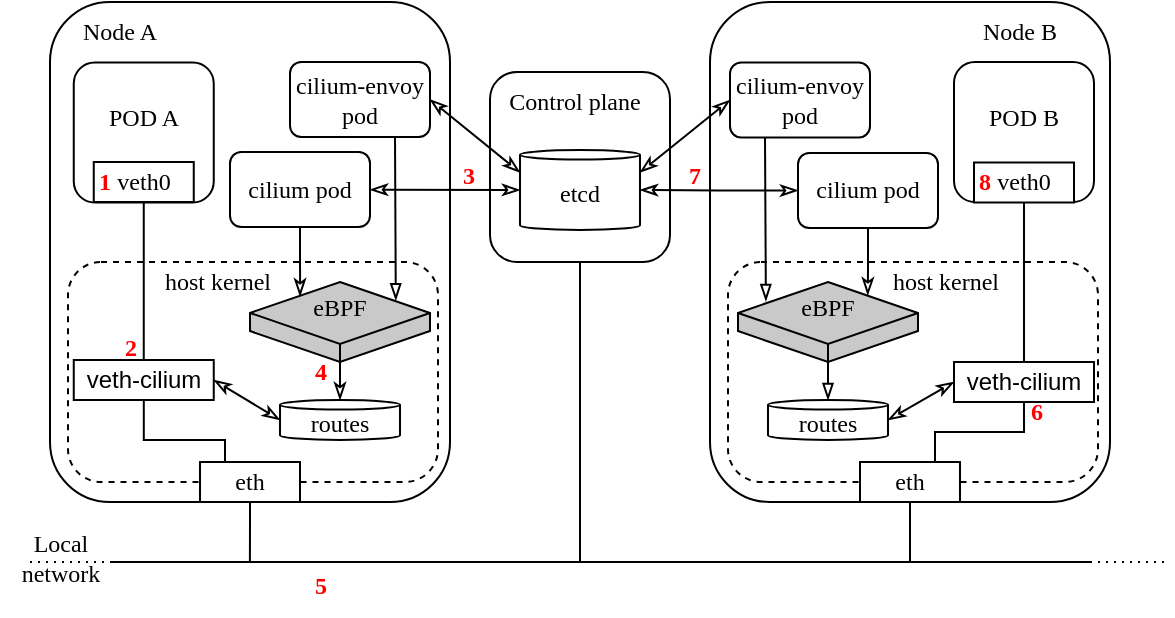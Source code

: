 <mxfile version="24.7.5">
  <diagram name="Page-1" id="G9_fZqqb6Zyh2_aJ_G_H">
    <mxGraphModel dx="773" dy="1563" grid="1" gridSize="10" guides="1" tooltips="1" connect="1" arrows="1" fold="1" page="1" pageScale="1" pageWidth="850" pageHeight="1100" math="0" shadow="0">
      <root>
        <mxCell id="0" />
        <mxCell id="1" parent="0" />
        <mxCell id="27a8s7GIZXVaInFOkT8d-3" value="" style="rounded=1;whiteSpace=wrap;html=1;fillColor=none;" parent="1" vertex="1">
          <mxGeometry x="80" y="-1000" width="200" height="250" as="geometry" />
        </mxCell>
        <mxCell id="q8sTvFvVdhR20sLDsuN4-10" value="" style="rounded=1;whiteSpace=wrap;html=1;fillColor=none;dashed=1;" vertex="1" parent="1">
          <mxGeometry x="89" y="-870" width="185" height="110" as="geometry" />
        </mxCell>
        <mxCell id="q8sTvFvVdhR20sLDsuN4-13" style="edgeStyle=orthogonalEdgeStyle;rounded=0;orthogonalLoop=1;jettySize=auto;html=1;exitX=0.5;exitY=1;exitDx=0;exitDy=0;entryX=0.5;entryY=0;entryDx=0;entryDy=0;endArrow=none;endFill=0;" edge="1" parent="1" source="27a8s7GIZXVaInFOkT8d-1" target="q8sTvFvVdhR20sLDsuN4-7">
          <mxGeometry relative="1" as="geometry" />
        </mxCell>
        <mxCell id="27a8s7GIZXVaInFOkT8d-1" value="&lt;font face=&quot;newcomputermodern&quot;&gt;POD A&lt;br&gt;&lt;br&gt;&lt;/font&gt;" style="rounded=1;whiteSpace=wrap;html=1;fillColor=none;" parent="1" vertex="1">
          <mxGeometry x="91.88" y="-969.75" width="70" height="70" as="geometry" />
        </mxCell>
        <mxCell id="pUGdfvrfFvc4LRBG9S2P-18" style="edgeStyle=orthogonalEdgeStyle;rounded=0;orthogonalLoop=1;jettySize=auto;html=1;exitX=0.5;exitY=1;exitDx=0;exitDy=0;endArrow=none;endFill=0;strokeColor=#000000;strokeWidth=1;" parent="1" source="27a8s7GIZXVaInFOkT8d-3" edge="1">
          <mxGeometry relative="1" as="geometry">
            <mxPoint x="179.952" y="-720" as="targetPoint" />
            <Array as="points">
              <mxPoint x="180" y="-740" />
              <mxPoint x="180" y="-740" />
            </Array>
          </mxGeometry>
        </mxCell>
        <mxCell id="27a8s7GIZXVaInFOkT8d-4" value="&lt;font face=&quot;newcomputermodern&quot;&gt;Node A&lt;/font&gt;" style="text;html=1;align=center;verticalAlign=middle;whiteSpace=wrap;rounded=0;" parent="1" vertex="1">
          <mxGeometry x="85" y="-1000" width="60" height="30" as="geometry" />
        </mxCell>
        <mxCell id="27a8s7GIZXVaInFOkT8d-5" value="&lt;div&gt;veth0&lt;/div&gt;" style="rounded=0;whiteSpace=wrap;html=1;fontFamily=newcomputermodern;" parent="1" vertex="1">
          <mxGeometry x="101.88" y="-920" width="50" height="20" as="geometry" />
        </mxCell>
        <mxCell id="27a8s7GIZXVaInFOkT8d-6" value="eth" style="rounded=0;whiteSpace=wrap;html=1;fontFamily=newcomputermodern;" parent="1" vertex="1">
          <mxGeometry x="155" y="-770" width="50" height="20" as="geometry" />
        </mxCell>
        <mxCell id="27a8s7GIZXVaInFOkT8d-28" value="" style="endArrow=none;html=1;rounded=0;" parent="1" edge="1">
          <mxGeometry width="50" height="50" relative="1" as="geometry">
            <mxPoint x="110" y="-720" as="sourcePoint" />
            <mxPoint x="600" y="-720" as="targetPoint" />
          </mxGeometry>
        </mxCell>
        <mxCell id="27a8s7GIZXVaInFOkT8d-30" value="&lt;font face=&quot;newcomputermodern&quot;&gt;Local network&lt;/font&gt;" style="text;html=1;align=center;verticalAlign=middle;whiteSpace=wrap;rounded=0;" parent="1" vertex="1">
          <mxGeometry x="55" y="-737" width="61" height="30" as="geometry" />
        </mxCell>
        <mxCell id="27a8s7GIZXVaInFOkT8d-32" value="" style="endArrow=none;dashed=1;html=1;dashPattern=1 3;strokeWidth=1;rounded=0;" parent="1" edge="1">
          <mxGeometry width="50" height="50" relative="1" as="geometry">
            <mxPoint x="70" y="-720" as="sourcePoint" />
            <mxPoint x="110" y="-720" as="targetPoint" />
          </mxGeometry>
        </mxCell>
        <mxCell id="q8sTvFvVdhR20sLDsuN4-23" style="rounded=0;orthogonalLoop=1;jettySize=auto;html=1;endArrow=none;endFill=0;" edge="1" parent="1" source="27a8s7GIZXVaInFOkT8d-63">
          <mxGeometry relative="1" as="geometry">
            <mxPoint x="345" y="-720.0" as="targetPoint" />
          </mxGeometry>
        </mxCell>
        <mxCell id="27a8s7GIZXVaInFOkT8d-63" value="" style="rounded=1;whiteSpace=wrap;html=1;fillColor=none;" parent="1" vertex="1">
          <mxGeometry x="300" y="-965" width="90" height="95" as="geometry" />
        </mxCell>
        <mxCell id="27a8s7GIZXVaInFOkT8d-64" value="&lt;font face=&quot;newcomputermodern&quot;&gt;Control plane&lt;/font&gt;" style="text;html=1;align=center;verticalAlign=middle;whiteSpace=wrap;rounded=0;" parent="1" vertex="1">
          <mxGeometry x="300" y="-965" width="85" height="30" as="geometry" />
        </mxCell>
        <mxCell id="27a8s7GIZXVaInFOkT8d-104" value="&lt;font face=&quot;newcomputermodern&quot;&gt;&lt;b&gt;1&lt;/b&gt;&lt;/font&gt;" style="text;html=1;align=center;verticalAlign=middle;resizable=0;points=[];autosize=1;strokeColor=none;fillColor=none;fontColor=#FF0000;" parent="1" vertex="1">
          <mxGeometry x="91.88" y="-925" width="30" height="30" as="geometry" />
        </mxCell>
        <mxCell id="27a8s7GIZXVaInFOkT8d-106" value="&lt;font face=&quot;newcomputermodern&quot;&gt;&lt;b&gt;3&lt;/b&gt;&lt;/font&gt;" style="text;html=1;align=center;verticalAlign=middle;resizable=0;points=[];autosize=1;strokeColor=none;fillColor=none;fontColor=#FF0000;" parent="1" vertex="1">
          <mxGeometry x="274" y="-928" width="30" height="30" as="geometry" />
        </mxCell>
        <mxCell id="27a8s7GIZXVaInFOkT8d-109" value="&lt;font face=&quot;newcomputermodern&quot;&gt;&lt;b&gt;4&lt;/b&gt;&lt;/font&gt;" style="text;html=1;align=center;verticalAlign=middle;resizable=0;points=[];autosize=1;strokeColor=none;fillColor=none;fontColor=#FF0000;" parent="1" vertex="1">
          <mxGeometry x="200" y="-830" width="30" height="30" as="geometry" />
        </mxCell>
        <mxCell id="27a8s7GIZXVaInFOkT8d-110" value="&lt;font face=&quot;newcomputermodern&quot;&gt;&lt;b&gt;5&lt;/b&gt;&lt;/font&gt;" style="text;html=1;align=center;verticalAlign=middle;resizable=0;points=[];autosize=1;strokeColor=none;fillColor=none;fontColor=#FF0000;" parent="1" vertex="1">
          <mxGeometry x="200" y="-723" width="30" height="30" as="geometry" />
        </mxCell>
        <mxCell id="27a8s7GIZXVaInFOkT8d-105" value="&lt;font face=&quot;newcomputermodern&quot;&gt;&lt;b&gt;2&lt;/b&gt;&lt;/font&gt;" style="text;html=1;align=center;verticalAlign=middle;resizable=0;points=[];autosize=1;strokeColor=none;fillColor=none;fontColor=#FF0000;" parent="1" vertex="1">
          <mxGeometry x="104.88" y="-842" width="30" height="30" as="geometry" />
        </mxCell>
        <mxCell id="pUGdfvrfFvc4LRBG9S2P-45" value="&lt;font face=&quot;newcomputermodern&quot;&gt;host&amp;nbsp;&lt;/font&gt;&lt;span style=&quot;font-family: In3PIRM6Ry9xPag5o0V2; background-color: initial;&quot;&gt;kernel&lt;/span&gt;" style="text;html=1;align=center;verticalAlign=middle;whiteSpace=wrap;rounded=0;" parent="1" vertex="1">
          <mxGeometry x="129.88" y="-870" width="68.12" height="20" as="geometry" />
        </mxCell>
        <mxCell id="27a8s7GIZXVaInFOkT8d-111" value="&lt;font face=&quot;newcomputermodern&quot;&gt;&lt;b&gt;6&lt;/b&gt;&lt;/font&gt;" style="text;html=1;align=center;verticalAlign=middle;resizable=0;points=[];autosize=1;strokeColor=none;fillColor=none;fontColor=#FF0000;" parent="1" vertex="1">
          <mxGeometry x="558.12" y="-810" width="30" height="30" as="geometry" />
        </mxCell>
        <mxCell id="27a8s7GIZXVaInFOkT8d-112" value="&lt;font face=&quot;newcomputermodern&quot;&gt;&lt;b&gt;7&lt;/b&gt;&lt;/font&gt;" style="text;html=1;align=center;verticalAlign=middle;resizable=0;points=[];autosize=1;strokeColor=none;fillColor=none;fontColor=#FF0000;" parent="1" vertex="1">
          <mxGeometry x="387" y="-927.75" width="30" height="30" as="geometry" />
        </mxCell>
        <mxCell id="q8sTvFvVdhR20sLDsuN4-1" value="" style="endArrow=none;dashed=1;html=1;dashPattern=1 3;strokeWidth=1;rounded=0;" edge="1" parent="1">
          <mxGeometry width="50" height="50" relative="1" as="geometry">
            <mxPoint x="600" y="-720" as="sourcePoint" />
            <mxPoint x="640" y="-720" as="targetPoint" />
          </mxGeometry>
        </mxCell>
        <mxCell id="q8sTvFvVdhR20sLDsuN4-4" value="&lt;font face=&quot;newcomputermodern&quot;&gt;cilium pod&lt;/font&gt;" style="rounded=1;whiteSpace=wrap;html=1;fillColor=none;" vertex="1" parent="1">
          <mxGeometry x="170" y="-925" width="70" height="37.5" as="geometry" />
        </mxCell>
        <mxCell id="q8sTvFvVdhR20sLDsuN4-5" value="&lt;font face=&quot;newcomputermodern&quot;&gt;cilium-envoy pod&lt;/font&gt;" style="rounded=1;whiteSpace=wrap;html=1;fillColor=none;" vertex="1" parent="1">
          <mxGeometry x="200" y="-970" width="70" height="37.5" as="geometry" />
        </mxCell>
        <mxCell id="q8sTvFvVdhR20sLDsuN4-14" style="edgeStyle=orthogonalEdgeStyle;rounded=0;orthogonalLoop=1;jettySize=auto;html=1;entryX=0.25;entryY=0;entryDx=0;entryDy=0;endArrow=none;endFill=0;" edge="1" parent="1" source="q8sTvFvVdhR20sLDsuN4-7" target="27a8s7GIZXVaInFOkT8d-6">
          <mxGeometry relative="1" as="geometry" />
        </mxCell>
        <mxCell id="q8sTvFvVdhR20sLDsuN4-7" value="veth-cilium" style="rounded=0;whiteSpace=wrap;html=1;fillColor=none;" vertex="1" parent="1">
          <mxGeometry x="91.88" y="-821" width="70" height="20" as="geometry" />
        </mxCell>
        <mxCell id="q8sTvFvVdhR20sLDsuN4-8" value="&lt;font face=&quot;newcomputermodern&quot;&gt;eBPF&lt;br&gt;&lt;br&gt;&lt;/font&gt;" style="html=1;whiteSpace=wrap;shape=isoCube2;backgroundOutline=1;isoAngle=10.833;fillColor=#C9C9C9;" vertex="1" parent="1">
          <mxGeometry x="180" y="-860" width="90" height="40" as="geometry" />
        </mxCell>
        <mxCell id="q8sTvFvVdhR20sLDsuN4-53" style="rounded=0;orthogonalLoop=1;jettySize=auto;html=1;exitX=1;exitY=0;exitDx=0;exitDy=11.194;exitPerimeter=0;entryX=0;entryY=0.5;entryDx=0;entryDy=0;startArrow=classicThin;startFill=0;endArrow=classicThin;endFill=0;" edge="1" parent="1" source="q8sTvFvVdhR20sLDsuN4-9" target="q8sTvFvVdhR20sLDsuN4-36">
          <mxGeometry relative="1" as="geometry" />
        </mxCell>
        <mxCell id="q8sTvFvVdhR20sLDsuN4-9" value="&lt;font face=&quot;newcomputermodern&quot;&gt;etcd&lt;/font&gt;" style="shape=cylinder3;whiteSpace=wrap;html=1;boundedLbl=1;backgroundOutline=1;size=2.389;" vertex="1" parent="1">
          <mxGeometry x="315" y="-926" width="60" height="40" as="geometry" />
        </mxCell>
        <mxCell id="q8sTvFvVdhR20sLDsuN4-22" style="rounded=0;orthogonalLoop=1;jettySize=auto;html=1;exitX=0;exitY=0.5;exitDx=0;exitDy=0;exitPerimeter=0;entryX=1;entryY=0.5;entryDx=0;entryDy=0;endArrow=classicThin;endFill=0;startArrow=classicThin;startFill=0;" edge="1" parent="1" source="q8sTvFvVdhR20sLDsuN4-11" target="q8sTvFvVdhR20sLDsuN4-7">
          <mxGeometry relative="1" as="geometry" />
        </mxCell>
        <mxCell id="q8sTvFvVdhR20sLDsuN4-11" value="&lt;font face=&quot;newcomputermodern&quot;&gt;routes&lt;/font&gt;" style="shape=cylinder3;whiteSpace=wrap;html=1;boundedLbl=1;backgroundOutline=1;size=2.389;" vertex="1" parent="1">
          <mxGeometry x="195" y="-801" width="60" height="20" as="geometry" />
        </mxCell>
        <mxCell id="q8sTvFvVdhR20sLDsuN4-12" style="rounded=0;orthogonalLoop=1;jettySize=auto;html=1;entryX=0.5;entryY=0;entryDx=0;entryDy=0;entryPerimeter=0;endArrow=classicThin;endFill=0;" edge="1" parent="1" source="q8sTvFvVdhR20sLDsuN4-8" target="q8sTvFvVdhR20sLDsuN4-11">
          <mxGeometry relative="1" as="geometry" />
        </mxCell>
        <mxCell id="q8sTvFvVdhR20sLDsuN4-15" style="rounded=0;orthogonalLoop=1;jettySize=auto;html=1;entryX=0;entryY=0;entryDx=0;entryDy=11.194;entryPerimeter=0;exitX=1;exitY=0.5;exitDx=0;exitDy=0;endArrow=classicThin;endFill=0;startArrow=classicThin;startFill=0;" edge="1" parent="1" source="q8sTvFvVdhR20sLDsuN4-5" target="q8sTvFvVdhR20sLDsuN4-9">
          <mxGeometry relative="1" as="geometry" />
        </mxCell>
        <mxCell id="q8sTvFvVdhR20sLDsuN4-17" style="rounded=0;orthogonalLoop=1;jettySize=auto;html=1;entryX=0;entryY=0.5;entryDx=0;entryDy=0;entryPerimeter=0;endArrow=classicThin;endFill=0;startArrow=classicThin;startFill=0;" edge="1" parent="1" source="q8sTvFvVdhR20sLDsuN4-4" target="q8sTvFvVdhR20sLDsuN4-9">
          <mxGeometry relative="1" as="geometry" />
        </mxCell>
        <mxCell id="q8sTvFvVdhR20sLDsuN4-19" style="rounded=0;orthogonalLoop=1;jettySize=auto;html=1;entryX=0.278;entryY=0.178;entryDx=0;entryDy=0;entryPerimeter=0;endArrow=classicThin;endFill=0;" edge="1" parent="1" source="q8sTvFvVdhR20sLDsuN4-4" target="q8sTvFvVdhR20sLDsuN4-8">
          <mxGeometry relative="1" as="geometry" />
        </mxCell>
        <mxCell id="q8sTvFvVdhR20sLDsuN4-21" style="rounded=0;orthogonalLoop=1;jettySize=auto;html=1;exitX=0.75;exitY=1;exitDx=0;exitDy=0;entryX=0.81;entryY=0.228;entryDx=0;entryDy=0;entryPerimeter=0;endArrow=blockThin;endFill=0;" edge="1" parent="1" source="q8sTvFvVdhR20sLDsuN4-5" target="q8sTvFvVdhR20sLDsuN4-8">
          <mxGeometry relative="1" as="geometry" />
        </mxCell>
        <mxCell id="q8sTvFvVdhR20sLDsuN4-24" value="" style="rounded=1;whiteSpace=wrap;html=1;fillColor=none;" vertex="1" parent="1">
          <mxGeometry x="410" y="-1000" width="200" height="250" as="geometry" />
        </mxCell>
        <mxCell id="q8sTvFvVdhR20sLDsuN4-25" value="" style="rounded=1;whiteSpace=wrap;html=1;fillColor=none;dashed=1;" vertex="1" parent="1">
          <mxGeometry x="419" y="-870" width="185" height="110" as="geometry" />
        </mxCell>
        <mxCell id="q8sTvFvVdhR20sLDsuN4-26" style="edgeStyle=orthogonalEdgeStyle;rounded=0;orthogonalLoop=1;jettySize=auto;html=1;exitX=0.5;exitY=1;exitDx=0;exitDy=0;entryX=0.5;entryY=0;entryDx=0;entryDy=0;endArrow=none;endFill=0;" edge="1" parent="1" source="q8sTvFvVdhR20sLDsuN4-27" target="q8sTvFvVdhR20sLDsuN4-38">
          <mxGeometry relative="1" as="geometry" />
        </mxCell>
        <mxCell id="q8sTvFvVdhR20sLDsuN4-27" value="&lt;font face=&quot;newcomputermodern&quot;&gt;POD B&lt;br&gt;&lt;br&gt;&lt;/font&gt;" style="rounded=1;whiteSpace=wrap;html=1;fillColor=none;" vertex="1" parent="1">
          <mxGeometry x="532" y="-970" width="70" height="70" as="geometry" />
        </mxCell>
        <mxCell id="q8sTvFvVdhR20sLDsuN4-28" value="&lt;font face=&quot;newcomputermodern&quot;&gt;Node B&lt;/font&gt;" style="text;html=1;align=center;verticalAlign=middle;whiteSpace=wrap;rounded=0;" vertex="1" parent="1">
          <mxGeometry x="535" y="-1000" width="60" height="30" as="geometry" />
        </mxCell>
        <mxCell id="q8sTvFvVdhR20sLDsuN4-29" value="&lt;div&gt;veth0&lt;/div&gt;" style="rounded=0;whiteSpace=wrap;html=1;fontFamily=newcomputermodern;" vertex="1" parent="1">
          <mxGeometry x="542" y="-919.75" width="50" height="20" as="geometry" />
        </mxCell>
        <mxCell id="q8sTvFvVdhR20sLDsuN4-49" style="edgeStyle=orthogonalEdgeStyle;rounded=0;orthogonalLoop=1;jettySize=auto;html=1;endArrow=none;endFill=0;" edge="1" parent="1" source="q8sTvFvVdhR20sLDsuN4-30">
          <mxGeometry relative="1" as="geometry">
            <mxPoint x="510" y="-720" as="targetPoint" />
          </mxGeometry>
        </mxCell>
        <mxCell id="q8sTvFvVdhR20sLDsuN4-50" style="edgeStyle=elbowEdgeStyle;rounded=0;orthogonalLoop=1;jettySize=auto;html=1;exitX=0.75;exitY=0;exitDx=0;exitDy=0;entryX=0.5;entryY=1;entryDx=0;entryDy=0;elbow=vertical;endArrow=none;endFill=0;" edge="1" parent="1" source="q8sTvFvVdhR20sLDsuN4-30" target="q8sTvFvVdhR20sLDsuN4-38">
          <mxGeometry relative="1" as="geometry" />
        </mxCell>
        <mxCell id="q8sTvFvVdhR20sLDsuN4-30" value="eth" style="rounded=0;whiteSpace=wrap;html=1;fontFamily=newcomputermodern;" vertex="1" parent="1">
          <mxGeometry x="485" y="-770" width="50" height="20" as="geometry" />
        </mxCell>
        <mxCell id="q8sTvFvVdhR20sLDsuN4-34" value="&lt;font face=&quot;newcomputermodern&quot;&gt;host&amp;nbsp;&lt;/font&gt;&lt;span style=&quot;font-family: In3PIRM6Ry9xPag5o0V2; background-color: initial;&quot;&gt;kernel&lt;/span&gt;" style="text;html=1;align=center;verticalAlign=middle;whiteSpace=wrap;rounded=0;" vertex="1" parent="1">
          <mxGeometry x="494" y="-870" width="68.12" height="20" as="geometry" />
        </mxCell>
        <mxCell id="q8sTvFvVdhR20sLDsuN4-35" value="&lt;font face=&quot;newcomputermodern&quot;&gt;cilium pod&lt;/font&gt;" style="rounded=1;whiteSpace=wrap;html=1;fillColor=none;" vertex="1" parent="1">
          <mxGeometry x="454" y="-924.5" width="70" height="37.5" as="geometry" />
        </mxCell>
        <mxCell id="q8sTvFvVdhR20sLDsuN4-36" value="&lt;font face=&quot;newcomputermodern&quot;&gt;cilium-envoy pod&lt;/font&gt;" style="rounded=1;whiteSpace=wrap;html=1;fillColor=none;" vertex="1" parent="1">
          <mxGeometry x="420" y="-969.75" width="70" height="37.5" as="geometry" />
        </mxCell>
        <mxCell id="q8sTvFvVdhR20sLDsuN4-38" value="veth-cilium" style="rounded=0;whiteSpace=wrap;html=1;fillColor=none;" vertex="1" parent="1">
          <mxGeometry x="532" y="-820" width="70" height="20" as="geometry" />
        </mxCell>
        <mxCell id="q8sTvFvVdhR20sLDsuN4-39" value="&lt;font face=&quot;newcomputermodern&quot;&gt;eBPF&lt;br&gt;&lt;br&gt;&lt;/font&gt;" style="html=1;whiteSpace=wrap;shape=isoCube2;backgroundOutline=1;isoAngle=10.833;fillColor=#C9C9C9;" vertex="1" parent="1">
          <mxGeometry x="424" y="-860" width="90" height="40" as="geometry" />
        </mxCell>
        <mxCell id="q8sTvFvVdhR20sLDsuN4-44" style="rounded=0;orthogonalLoop=1;jettySize=auto;html=1;exitX=0.25;exitY=1;exitDx=0;exitDy=0;entryX=0.155;entryY=0.237;entryDx=0;entryDy=0;entryPerimeter=0;endArrow=blockThin;endFill=0;" edge="1" parent="1" source="q8sTvFvVdhR20sLDsuN4-36" target="q8sTvFvVdhR20sLDsuN4-39">
          <mxGeometry relative="1" as="geometry" />
        </mxCell>
        <mxCell id="q8sTvFvVdhR20sLDsuN4-45" style="edgeStyle=orthogonalEdgeStyle;rounded=0;orthogonalLoop=1;jettySize=auto;html=1;entryX=0.721;entryY=0.165;entryDx=0;entryDy=0;entryPerimeter=0;endArrow=classicThin;endFill=0;" edge="1" parent="1" source="q8sTvFvVdhR20sLDsuN4-35" target="q8sTvFvVdhR20sLDsuN4-39">
          <mxGeometry relative="1" as="geometry" />
        </mxCell>
        <mxCell id="q8sTvFvVdhR20sLDsuN4-48" style="rounded=0;orthogonalLoop=1;jettySize=auto;html=1;entryX=0;entryY=0.5;entryDx=0;entryDy=0;exitX=1;exitY=0.5;exitDx=0;exitDy=0;exitPerimeter=0;startArrow=classicThin;startFill=0;endArrow=classicThin;endFill=0;" edge="1" parent="1" source="q8sTvFvVdhR20sLDsuN4-46" target="q8sTvFvVdhR20sLDsuN4-38">
          <mxGeometry relative="1" as="geometry" />
        </mxCell>
        <mxCell id="q8sTvFvVdhR20sLDsuN4-46" value="&lt;font face=&quot;newcomputermodern&quot;&gt;routes&lt;/font&gt;" style="shape=cylinder3;whiteSpace=wrap;html=1;boundedLbl=1;backgroundOutline=1;size=2.389;" vertex="1" parent="1">
          <mxGeometry x="439" y="-801" width="60" height="20" as="geometry" />
        </mxCell>
        <mxCell id="q8sTvFvVdhR20sLDsuN4-47" style="edgeStyle=orthogonalEdgeStyle;rounded=0;orthogonalLoop=1;jettySize=auto;html=1;exitX=0.5;exitY=1;exitDx=0;exitDy=0;exitPerimeter=0;entryX=0.5;entryY=0;entryDx=0;entryDy=0;entryPerimeter=0;endArrow=blockThin;endFill=0;" edge="1" parent="1" source="q8sTvFvVdhR20sLDsuN4-39" target="q8sTvFvVdhR20sLDsuN4-46">
          <mxGeometry relative="1" as="geometry" />
        </mxCell>
        <mxCell id="q8sTvFvVdhR20sLDsuN4-51" value="&lt;font face=&quot;newcomputermodern&quot;&gt;&lt;b&gt;8&lt;/b&gt;&lt;/font&gt;" style="text;html=1;align=center;verticalAlign=middle;resizable=0;points=[];autosize=1;strokeColor=none;fillColor=none;fontColor=#FF0000;" vertex="1" parent="1">
          <mxGeometry x="532.12" y="-925" width="30" height="30" as="geometry" />
        </mxCell>
        <mxCell id="q8sTvFvVdhR20sLDsuN4-52" style="edgeStyle=orthogonalEdgeStyle;rounded=0;orthogonalLoop=1;jettySize=auto;html=1;exitX=0;exitY=0.5;exitDx=0;exitDy=0;entryX=1;entryY=0.5;entryDx=0;entryDy=0;entryPerimeter=0;endArrow=classicThin;endFill=0;startArrow=classicThin;startFill=0;" edge="1" parent="1" source="q8sTvFvVdhR20sLDsuN4-35" target="q8sTvFvVdhR20sLDsuN4-9">
          <mxGeometry relative="1" as="geometry" />
        </mxCell>
      </root>
    </mxGraphModel>
  </diagram>
</mxfile>
